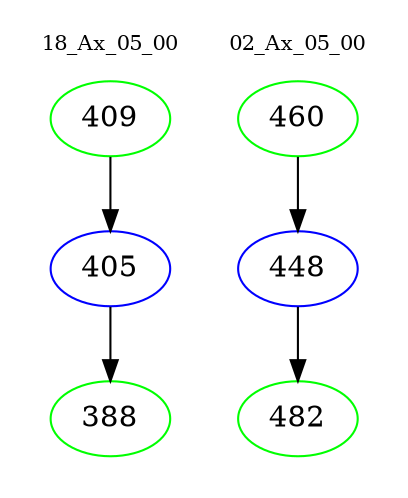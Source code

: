 digraph{
subgraph cluster_0 {
color = white
label = "18_Ax_05_00";
fontsize=10;
T0_409 [label="409", color="green"]
T0_409 -> T0_405 [color="black"]
T0_405 [label="405", color="blue"]
T0_405 -> T0_388 [color="black"]
T0_388 [label="388", color="green"]
}
subgraph cluster_1 {
color = white
label = "02_Ax_05_00";
fontsize=10;
T1_460 [label="460", color="green"]
T1_460 -> T1_448 [color="black"]
T1_448 [label="448", color="blue"]
T1_448 -> T1_482 [color="black"]
T1_482 [label="482", color="green"]
}
}
